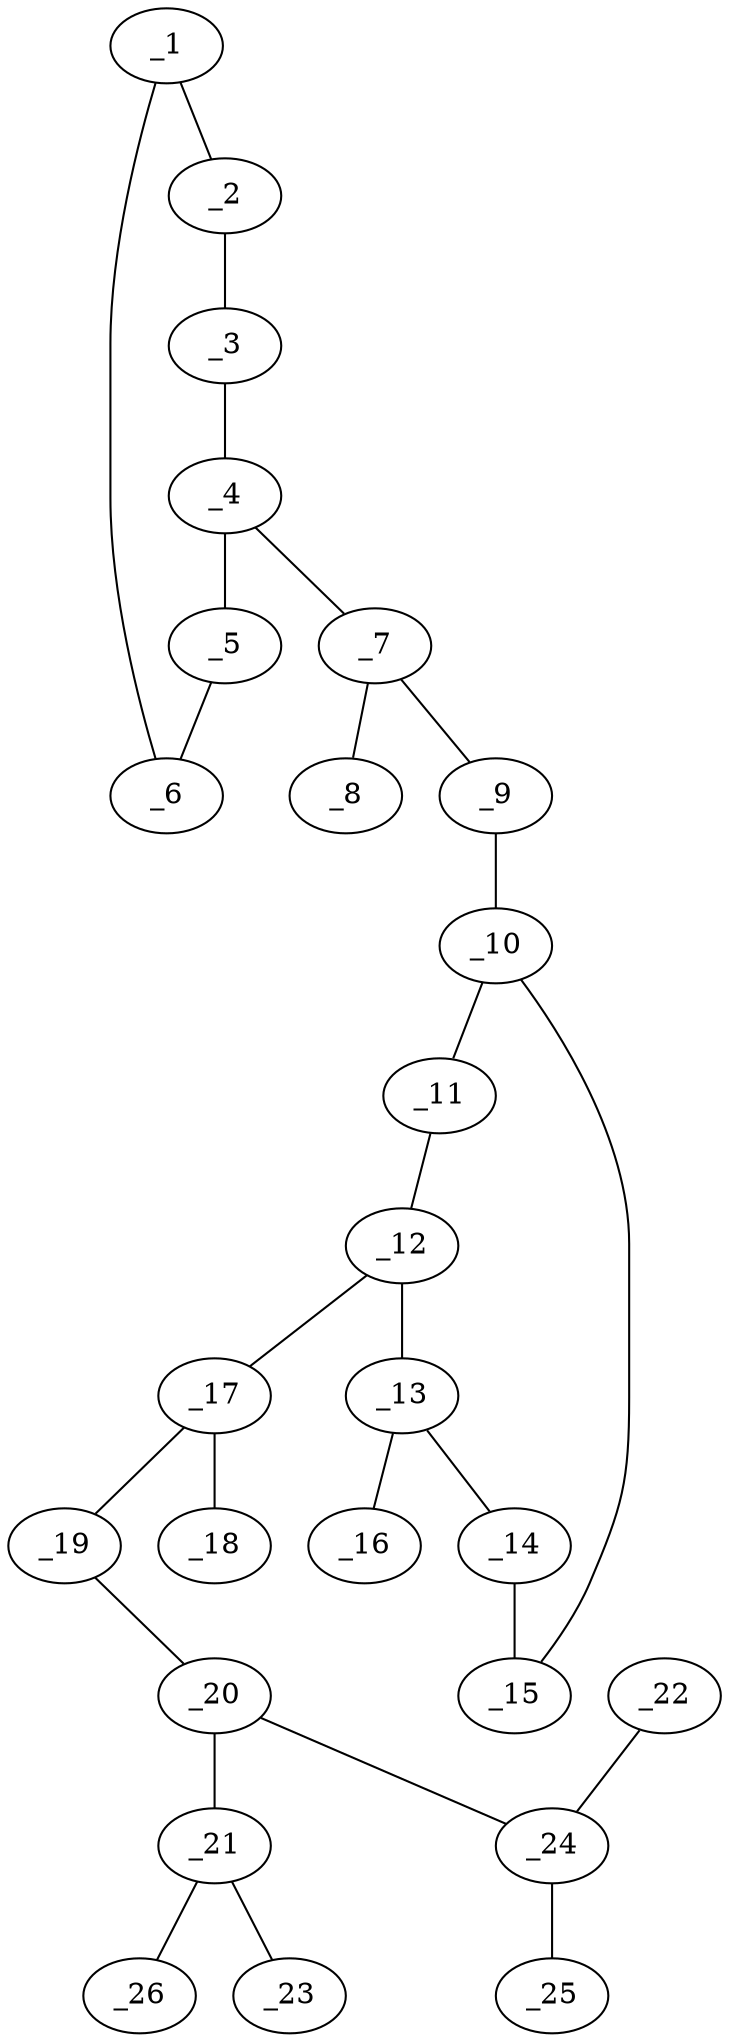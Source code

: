 graph molid641626 {
	_1	 [charge=0,
		chem=1,
		symbol="C  ",
		x="8.0622",
		y="-4"];
	_2	 [charge=0,
		chem=1,
		symbol="C  ",
		x="8.0622",
		y="-3"];
	_1 -- _2	 [valence=1];
	_6	 [charge=0,
		chem=1,
		symbol="C  ",
		x="7.1961",
		y="-4.5"];
	_1 -- _6	 [valence=2];
	_3	 [charge=0,
		chem=1,
		symbol="C  ",
		x="7.1961",
		y="-2.5"];
	_2 -- _3	 [valence=2];
	_4	 [charge=0,
		chem=1,
		symbol="C  ",
		x="6.3301",
		y="-3"];
	_3 -- _4	 [valence=1];
	_5	 [charge=0,
		chem=1,
		symbol="C  ",
		x="6.3301",
		y="-4"];
	_4 -- _5	 [valence=2];
	_7	 [charge=0,
		chem=1,
		symbol="C  ",
		x="5.4641",
		y="-2.5"];
	_4 -- _7	 [valence=1];
	_5 -- _6	 [valence=1];
	_8	 [charge=0,
		chem=5,
		symbol="S  ",
		x="4.5981",
		y="-3"];
	_7 -- _8	 [valence=2];
	_9	 [charge=0,
		chem=4,
		symbol="N  ",
		x="5.4641",
		y="-1.5"];
	_7 -- _9	 [valence=1];
	_10	 [charge=0,
		chem=1,
		symbol="C  ",
		x="4.5981",
		y="-1"];
	_9 -- _10	 [valence=1];
	_11	 [charge=0,
		chem=1,
		symbol="C  ",
		x="4.5981",
		y=0];
	_10 -- _11	 [valence=1];
	_15	 [charge=0,
		chem=1,
		symbol="C  ",
		x="3.732",
		y="-1.5"];
	_10 -- _15	 [valence=2];
	_12	 [charge=0,
		chem=1,
		symbol="C  ",
		x="3.7321",
		y="0.5"];
	_11 -- _12	 [valence=2];
	_13	 [charge=0,
		chem=1,
		symbol="C  ",
		x="2.866",
		y=0];
	_12 -- _13	 [valence=1];
	_17	 [charge=0,
		chem=1,
		symbol="C  ",
		x="3.7321",
		y="1.5"];
	_12 -- _17	 [valence=1];
	_14	 [charge=0,
		chem=1,
		symbol="C  ",
		x="2.866",
		y="-1"];
	_13 -- _14	 [valence=2];
	_16	 [charge=0,
		chem=7,
		symbol="Cl ",
		x=2,
		y="0.5"];
	_13 -- _16	 [valence=1];
	_14 -- _15	 [valence=1];
	_18	 [charge=0,
		chem=2,
		symbol="O  ",
		x="2.866",
		y=2];
	_17 -- _18	 [valence=2];
	_19	 [charge=0,
		chem=2,
		symbol="O  ",
		x="4.5981",
		y=2];
	_17 -- _19	 [valence=1];
	_20	 [charge=0,
		chem=1,
		symbol="C  ",
		x="4.5981",
		y=3];
	_19 -- _20	 [valence=1];
	_21	 [charge=0,
		chem=1,
		symbol="C  ",
		x="5.4641",
		y="3.5"];
	_20 -- _21	 [valence=1];
	_24	 [charge=0,
		chem=1,
		symbol="C  ",
		x="3.7321",
		y="3.5"];
	_20 -- _24	 [valence=1];
	_23	 [charge=0,
		chem=1,
		symbol="C  ",
		x="5.4641",
		y="4.5"];
	_21 -- _23	 [valence=1];
	_26	 [charge=0,
		chem=1,
		symbol="C  ",
		x="6.3301",
		y=3];
	_21 -- _26	 [valence=1];
	_22	 [charge=0,
		chem=1,
		symbol="C  ",
		x="2.866",
		y=3];
	_22 -- _24	 [valence=1];
	_25	 [charge=0,
		chem=1,
		symbol="C  ",
		x="3.7321",
		y="4.5"];
	_24 -- _25	 [valence=1];
}

